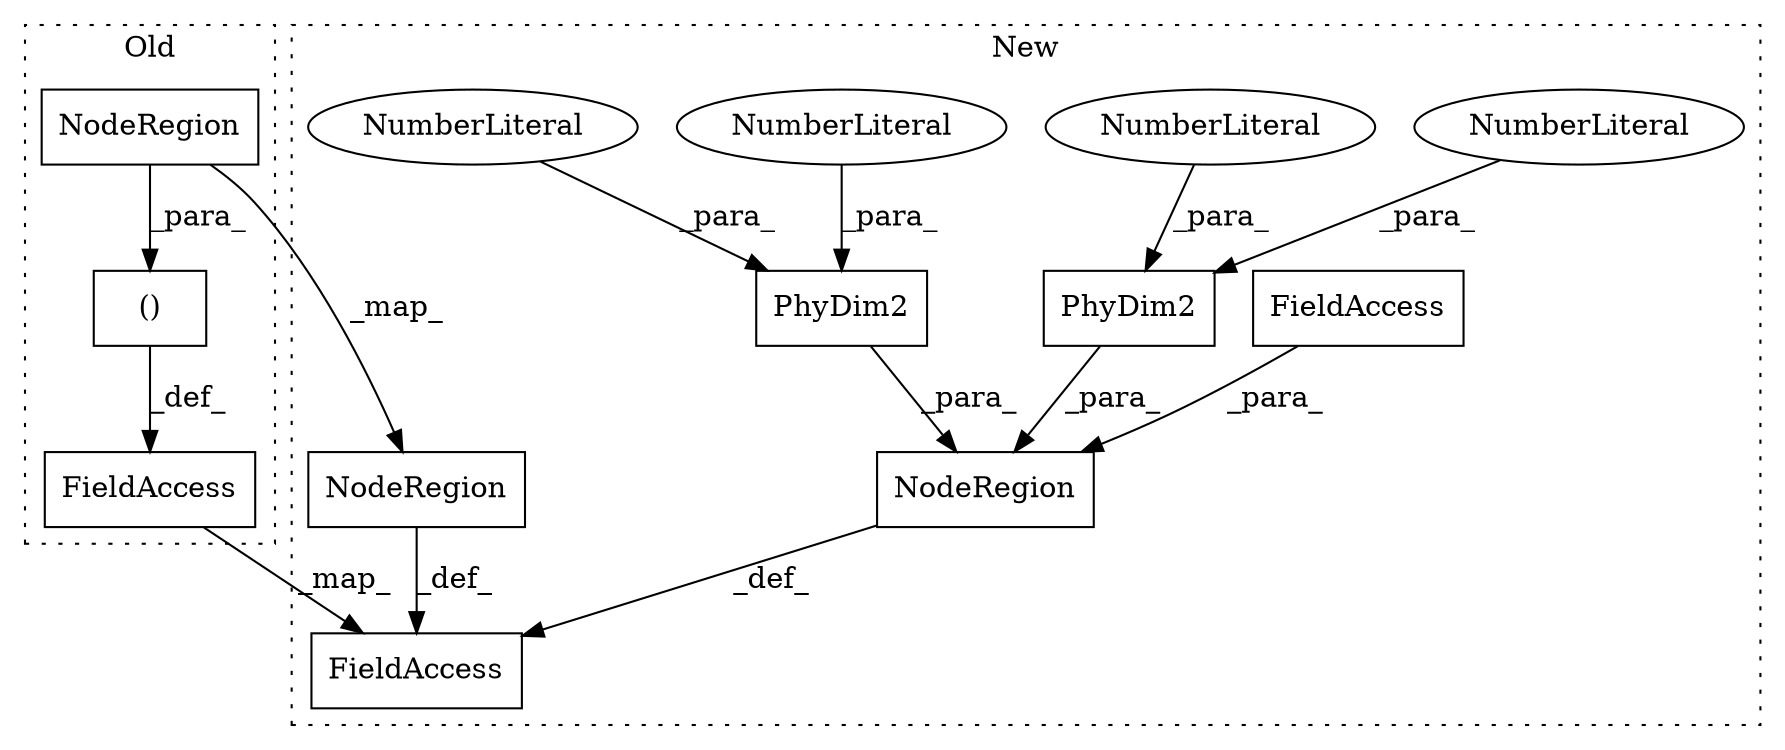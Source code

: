 digraph G {
subgraph cluster0 {
1 [label="NodeRegion" a="32" s="3671,3723" l="11,1" shape="box"];
3 [label="()" a="106" s="3647" l="77" shape="box"];
5 [label="FieldAccess" a="22" s="3565" l="13" shape="box"];
label = "Old";
style="dotted";
}
subgraph cluster1 {
2 [label="NodeRegion" a="32" s="3666,3718" l="11,1" shape="box"];
4 [label="FieldAccess" a="22" s="3589" l="13" shape="box"];
6 [label="NodeRegion" a="32" s="3720,3772" l="11,1" shape="box"];
7 [label="FieldAccess" a="22" s="3757" l="15" shape="box"];
8 [label="PhyDim2" a="32" s="3744,3755" l="8,1" shape="box"];
9 [label="NumberLiteral" a="34" s="3752" l="1" shape="ellipse"];
10 [label="NumberLiteral" a="34" s="3754" l="1" shape="ellipse"];
11 [label="PhyDim2" a="32" s="3731,3742" l="8,1" shape="box"];
12 [label="NumberLiteral" a="34" s="3739" l="1" shape="ellipse"];
13 [label="NumberLiteral" a="34" s="3741" l="1" shape="ellipse"];
label = "New";
style="dotted";
}
1 -> 2 [label="_map_"];
1 -> 3 [label="_para_"];
2 -> 4 [label="_def_"];
3 -> 5 [label="_def_"];
5 -> 4 [label="_map_"];
6 -> 4 [label="_def_"];
7 -> 6 [label="_para_"];
8 -> 6 [label="_para_"];
9 -> 8 [label="_para_"];
10 -> 8 [label="_para_"];
11 -> 6 [label="_para_"];
12 -> 11 [label="_para_"];
13 -> 11 [label="_para_"];
}